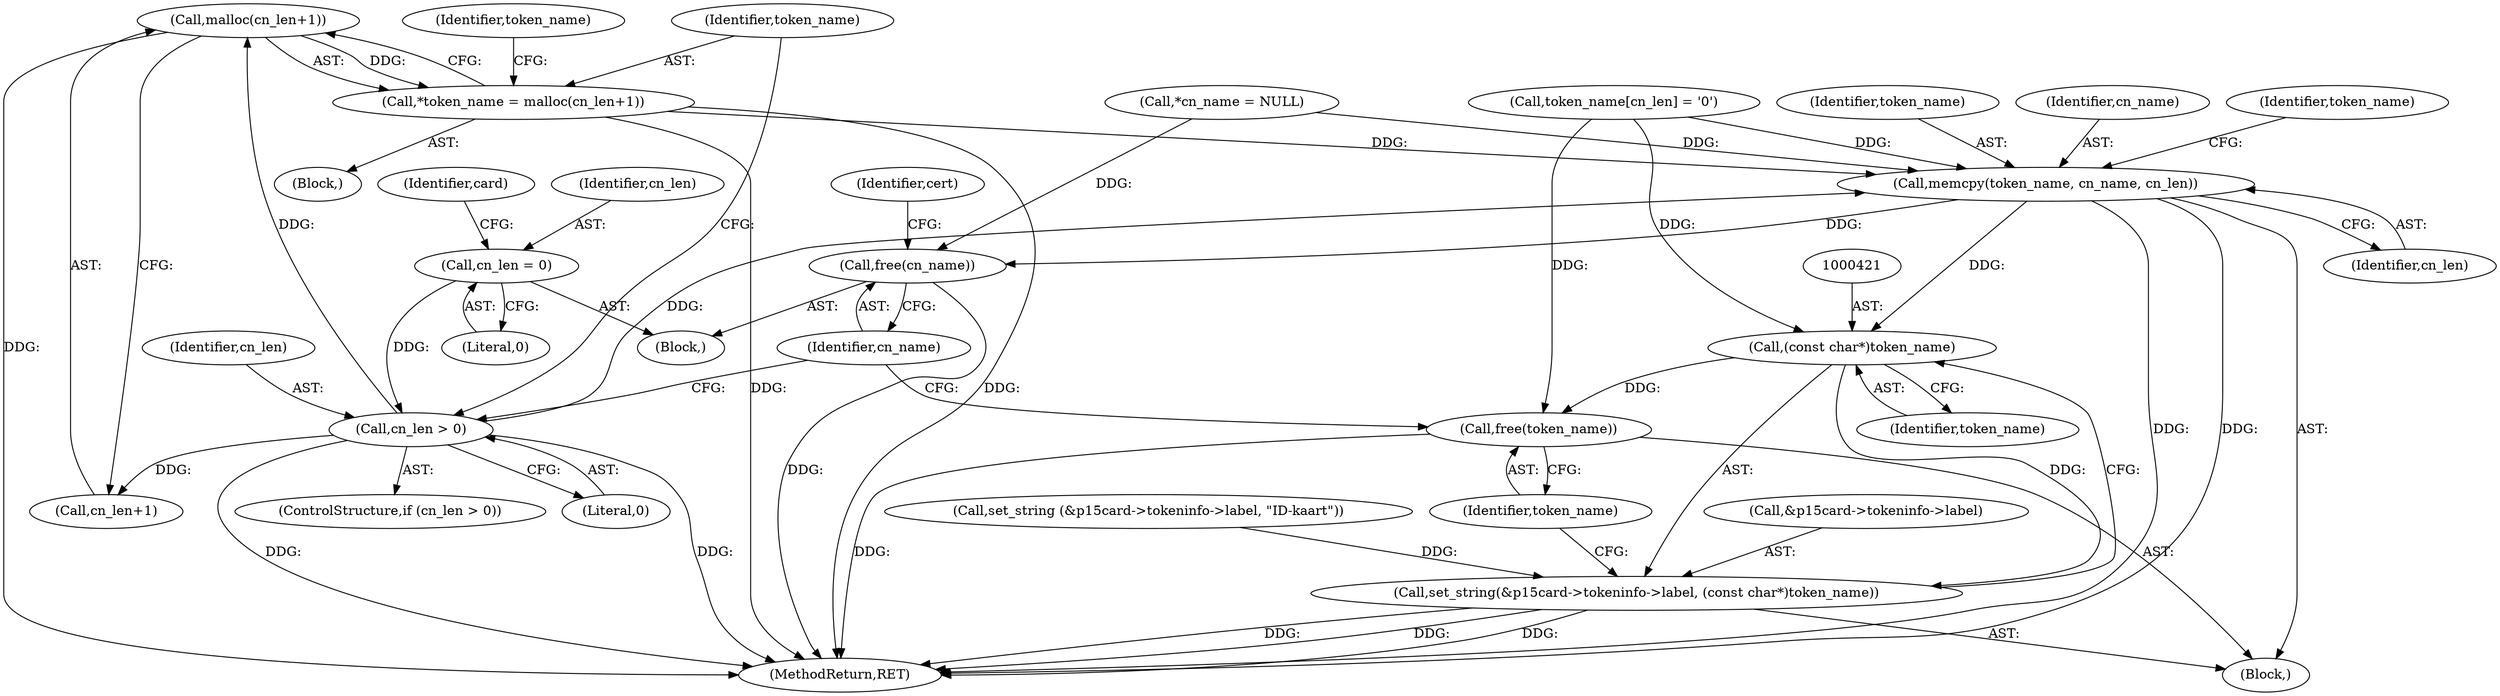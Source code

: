 digraph "0_OpenSC_360e95d45ac4123255a4c796db96337f332160ad#diff-d643a0fa169471dbf2912f4866dc49c5_4@API" {
"1000397" [label="(Call,malloc(cn_len+1))"];
"1000390" [label="(Call,cn_len > 0)"];
"1000370" [label="(Call,cn_len = 0)"];
"1000395" [label="(Call,*token_name = malloc(cn_len+1))"];
"1000404" [label="(Call,memcpy(token_name, cn_name, cn_len))"];
"1000420" [label="(Call,(const char*)token_name)"];
"1000413" [label="(Call,set_string(&p15card->tokeninfo->label, (const char*)token_name))"];
"1000423" [label="(Call,free(token_name))"];
"1000425" [label="(Call,free(cn_name))"];
"1000414" [label="(Call,&p15card->tokeninfo->label)"];
"1000372" [label="(Literal,0)"];
"1000366" [label="(Call,*cn_name = NULL)"];
"1000408" [label="(Call,token_name[cn_len] = '\0')"];
"1000390" [label="(Call,cn_len > 0)"];
"1000375" [label="(Identifier,card)"];
"1000395" [label="(Call,*token_name = malloc(cn_len+1))"];
"1000391" [label="(Identifier,cn_len)"];
"1000834" [label="(MethodReturn,RET)"];
"1000402" [label="(Identifier,token_name)"];
"1000371" [label="(Identifier,cn_len)"];
"1000428" [label="(Identifier,cert)"];
"1000403" [label="(Block,)"];
"1000422" [label="(Identifier,token_name)"];
"1000425" [label="(Call,free(cn_name))"];
"1000393" [label="(Block,)"];
"1000405" [label="(Identifier,token_name)"];
"1000392" [label="(Literal,0)"];
"1000407" [label="(Identifier,cn_len)"];
"1000130" [label="(Call,set_string (&p15card->tokeninfo->label, \"ID-kaart\"))"];
"1000361" [label="(Block,)"];
"1000398" [label="(Call,cn_len+1)"];
"1000413" [label="(Call,set_string(&p15card->tokeninfo->label, (const char*)token_name))"];
"1000406" [label="(Identifier,cn_name)"];
"1000423" [label="(Call,free(token_name))"];
"1000389" [label="(ControlStructure,if (cn_len > 0))"];
"1000410" [label="(Identifier,token_name)"];
"1000424" [label="(Identifier,token_name)"];
"1000396" [label="(Identifier,token_name)"];
"1000370" [label="(Call,cn_len = 0)"];
"1000426" [label="(Identifier,cn_name)"];
"1000404" [label="(Call,memcpy(token_name, cn_name, cn_len))"];
"1000397" [label="(Call,malloc(cn_len+1))"];
"1000420" [label="(Call,(const char*)token_name)"];
"1000397" -> "1000395"  [label="AST: "];
"1000397" -> "1000398"  [label="CFG: "];
"1000398" -> "1000397"  [label="AST: "];
"1000395" -> "1000397"  [label="CFG: "];
"1000397" -> "1000834"  [label="DDG: "];
"1000397" -> "1000395"  [label="DDG: "];
"1000390" -> "1000397"  [label="DDG: "];
"1000390" -> "1000389"  [label="AST: "];
"1000390" -> "1000392"  [label="CFG: "];
"1000391" -> "1000390"  [label="AST: "];
"1000392" -> "1000390"  [label="AST: "];
"1000396" -> "1000390"  [label="CFG: "];
"1000426" -> "1000390"  [label="CFG: "];
"1000390" -> "1000834"  [label="DDG: "];
"1000390" -> "1000834"  [label="DDG: "];
"1000370" -> "1000390"  [label="DDG: "];
"1000390" -> "1000398"  [label="DDG: "];
"1000390" -> "1000404"  [label="DDG: "];
"1000370" -> "1000361"  [label="AST: "];
"1000370" -> "1000372"  [label="CFG: "];
"1000371" -> "1000370"  [label="AST: "];
"1000372" -> "1000370"  [label="AST: "];
"1000375" -> "1000370"  [label="CFG: "];
"1000395" -> "1000393"  [label="AST: "];
"1000396" -> "1000395"  [label="AST: "];
"1000402" -> "1000395"  [label="CFG: "];
"1000395" -> "1000834"  [label="DDG: "];
"1000395" -> "1000834"  [label="DDG: "];
"1000395" -> "1000404"  [label="DDG: "];
"1000404" -> "1000403"  [label="AST: "];
"1000404" -> "1000407"  [label="CFG: "];
"1000405" -> "1000404"  [label="AST: "];
"1000406" -> "1000404"  [label="AST: "];
"1000407" -> "1000404"  [label="AST: "];
"1000410" -> "1000404"  [label="CFG: "];
"1000404" -> "1000834"  [label="DDG: "];
"1000404" -> "1000834"  [label="DDG: "];
"1000408" -> "1000404"  [label="DDG: "];
"1000366" -> "1000404"  [label="DDG: "];
"1000404" -> "1000420"  [label="DDG: "];
"1000404" -> "1000425"  [label="DDG: "];
"1000420" -> "1000413"  [label="AST: "];
"1000420" -> "1000422"  [label="CFG: "];
"1000421" -> "1000420"  [label="AST: "];
"1000422" -> "1000420"  [label="AST: "];
"1000413" -> "1000420"  [label="CFG: "];
"1000420" -> "1000413"  [label="DDG: "];
"1000408" -> "1000420"  [label="DDG: "];
"1000420" -> "1000423"  [label="DDG: "];
"1000413" -> "1000403"  [label="AST: "];
"1000414" -> "1000413"  [label="AST: "];
"1000424" -> "1000413"  [label="CFG: "];
"1000413" -> "1000834"  [label="DDG: "];
"1000413" -> "1000834"  [label="DDG: "];
"1000413" -> "1000834"  [label="DDG: "];
"1000130" -> "1000413"  [label="DDG: "];
"1000423" -> "1000403"  [label="AST: "];
"1000423" -> "1000424"  [label="CFG: "];
"1000424" -> "1000423"  [label="AST: "];
"1000426" -> "1000423"  [label="CFG: "];
"1000423" -> "1000834"  [label="DDG: "];
"1000408" -> "1000423"  [label="DDG: "];
"1000425" -> "1000361"  [label="AST: "];
"1000425" -> "1000426"  [label="CFG: "];
"1000426" -> "1000425"  [label="AST: "];
"1000428" -> "1000425"  [label="CFG: "];
"1000425" -> "1000834"  [label="DDG: "];
"1000366" -> "1000425"  [label="DDG: "];
}
